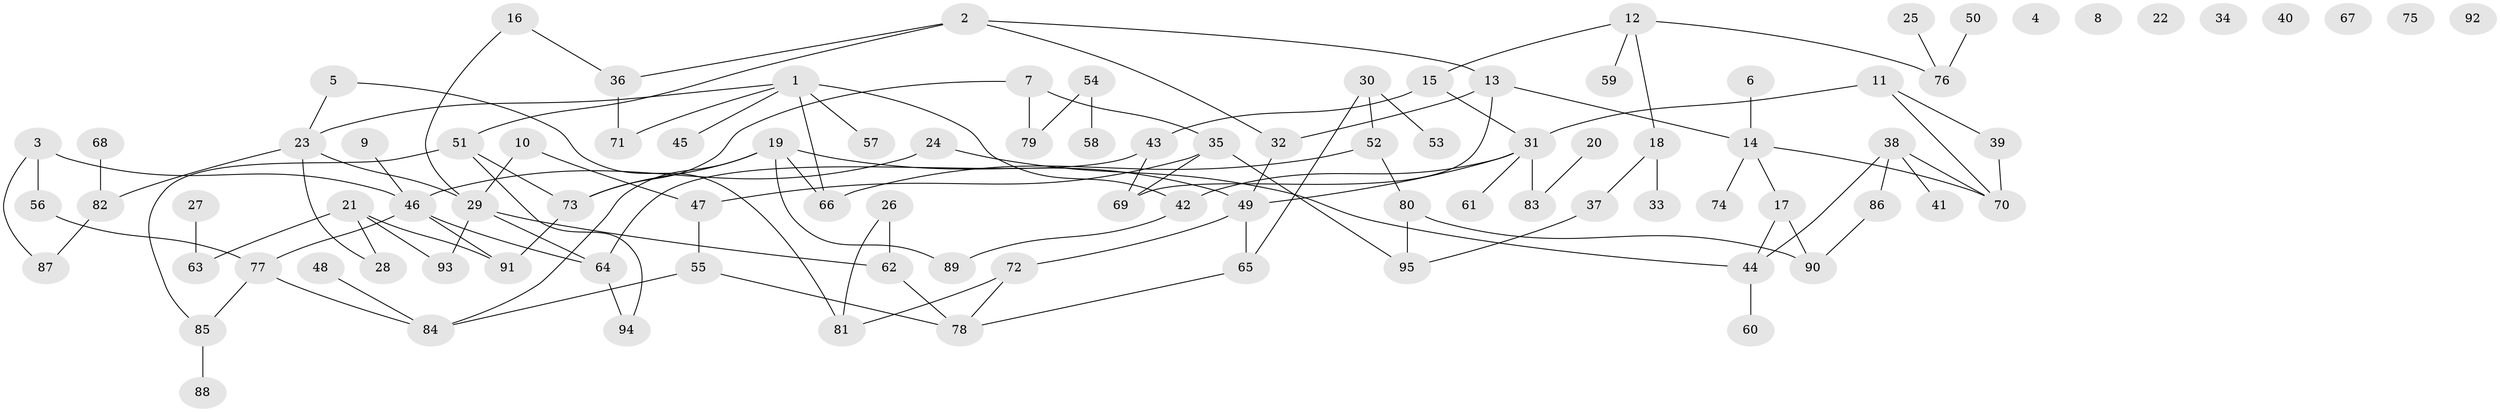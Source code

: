 // coarse degree distribution, {0: 0.1702127659574468, 1: 0.2978723404255319, 3: 0.06382978723404255, 6: 0.0851063829787234, 4: 0.10638297872340426, 2: 0.2127659574468085, 8: 0.0425531914893617, 9: 0.02127659574468085}
// Generated by graph-tools (version 1.1) at 2025/02/03/05/25 17:02:33]
// undirected, 95 vertices, 119 edges
graph export_dot {
graph [start="1"]
  node [color=gray90,style=filled];
  1;
  2;
  3;
  4;
  5;
  6;
  7;
  8;
  9;
  10;
  11;
  12;
  13;
  14;
  15;
  16;
  17;
  18;
  19;
  20;
  21;
  22;
  23;
  24;
  25;
  26;
  27;
  28;
  29;
  30;
  31;
  32;
  33;
  34;
  35;
  36;
  37;
  38;
  39;
  40;
  41;
  42;
  43;
  44;
  45;
  46;
  47;
  48;
  49;
  50;
  51;
  52;
  53;
  54;
  55;
  56;
  57;
  58;
  59;
  60;
  61;
  62;
  63;
  64;
  65;
  66;
  67;
  68;
  69;
  70;
  71;
  72;
  73;
  74;
  75;
  76;
  77;
  78;
  79;
  80;
  81;
  82;
  83;
  84;
  85;
  86;
  87;
  88;
  89;
  90;
  91;
  92;
  93;
  94;
  95;
  1 -- 23;
  1 -- 42;
  1 -- 45;
  1 -- 57;
  1 -- 66;
  1 -- 71;
  2 -- 13;
  2 -- 32;
  2 -- 36;
  2 -- 51;
  3 -- 46;
  3 -- 56;
  3 -- 87;
  5 -- 23;
  5 -- 81;
  6 -- 14;
  7 -- 35;
  7 -- 73;
  7 -- 79;
  9 -- 46;
  10 -- 29;
  10 -- 47;
  11 -- 31;
  11 -- 39;
  11 -- 70;
  12 -- 15;
  12 -- 18;
  12 -- 59;
  12 -- 76;
  13 -- 14;
  13 -- 32;
  13 -- 69;
  14 -- 17;
  14 -- 70;
  14 -- 74;
  15 -- 31;
  15 -- 43;
  16 -- 29;
  16 -- 36;
  17 -- 44;
  17 -- 90;
  18 -- 33;
  18 -- 37;
  19 -- 49;
  19 -- 66;
  19 -- 73;
  19 -- 84;
  19 -- 89;
  20 -- 83;
  21 -- 28;
  21 -- 63;
  21 -- 91;
  21 -- 93;
  23 -- 28;
  23 -- 29;
  23 -- 82;
  24 -- 44;
  24 -- 46;
  25 -- 76;
  26 -- 62;
  26 -- 81;
  27 -- 63;
  29 -- 62;
  29 -- 64;
  29 -- 93;
  30 -- 52;
  30 -- 53;
  30 -- 65;
  31 -- 42;
  31 -- 49;
  31 -- 61;
  31 -- 83;
  32 -- 49;
  35 -- 47;
  35 -- 69;
  35 -- 95;
  36 -- 71;
  37 -- 95;
  38 -- 41;
  38 -- 44;
  38 -- 70;
  38 -- 86;
  39 -- 70;
  42 -- 89;
  43 -- 64;
  43 -- 69;
  44 -- 60;
  46 -- 64;
  46 -- 77;
  46 -- 91;
  47 -- 55;
  48 -- 84;
  49 -- 65;
  49 -- 72;
  50 -- 76;
  51 -- 73;
  51 -- 85;
  51 -- 94;
  52 -- 66;
  52 -- 80;
  54 -- 58;
  54 -- 79;
  55 -- 78;
  55 -- 84;
  56 -- 77;
  62 -- 78;
  64 -- 94;
  65 -- 78;
  68 -- 82;
  72 -- 78;
  72 -- 81;
  73 -- 91;
  77 -- 84;
  77 -- 85;
  80 -- 90;
  80 -- 95;
  82 -- 87;
  85 -- 88;
  86 -- 90;
}
